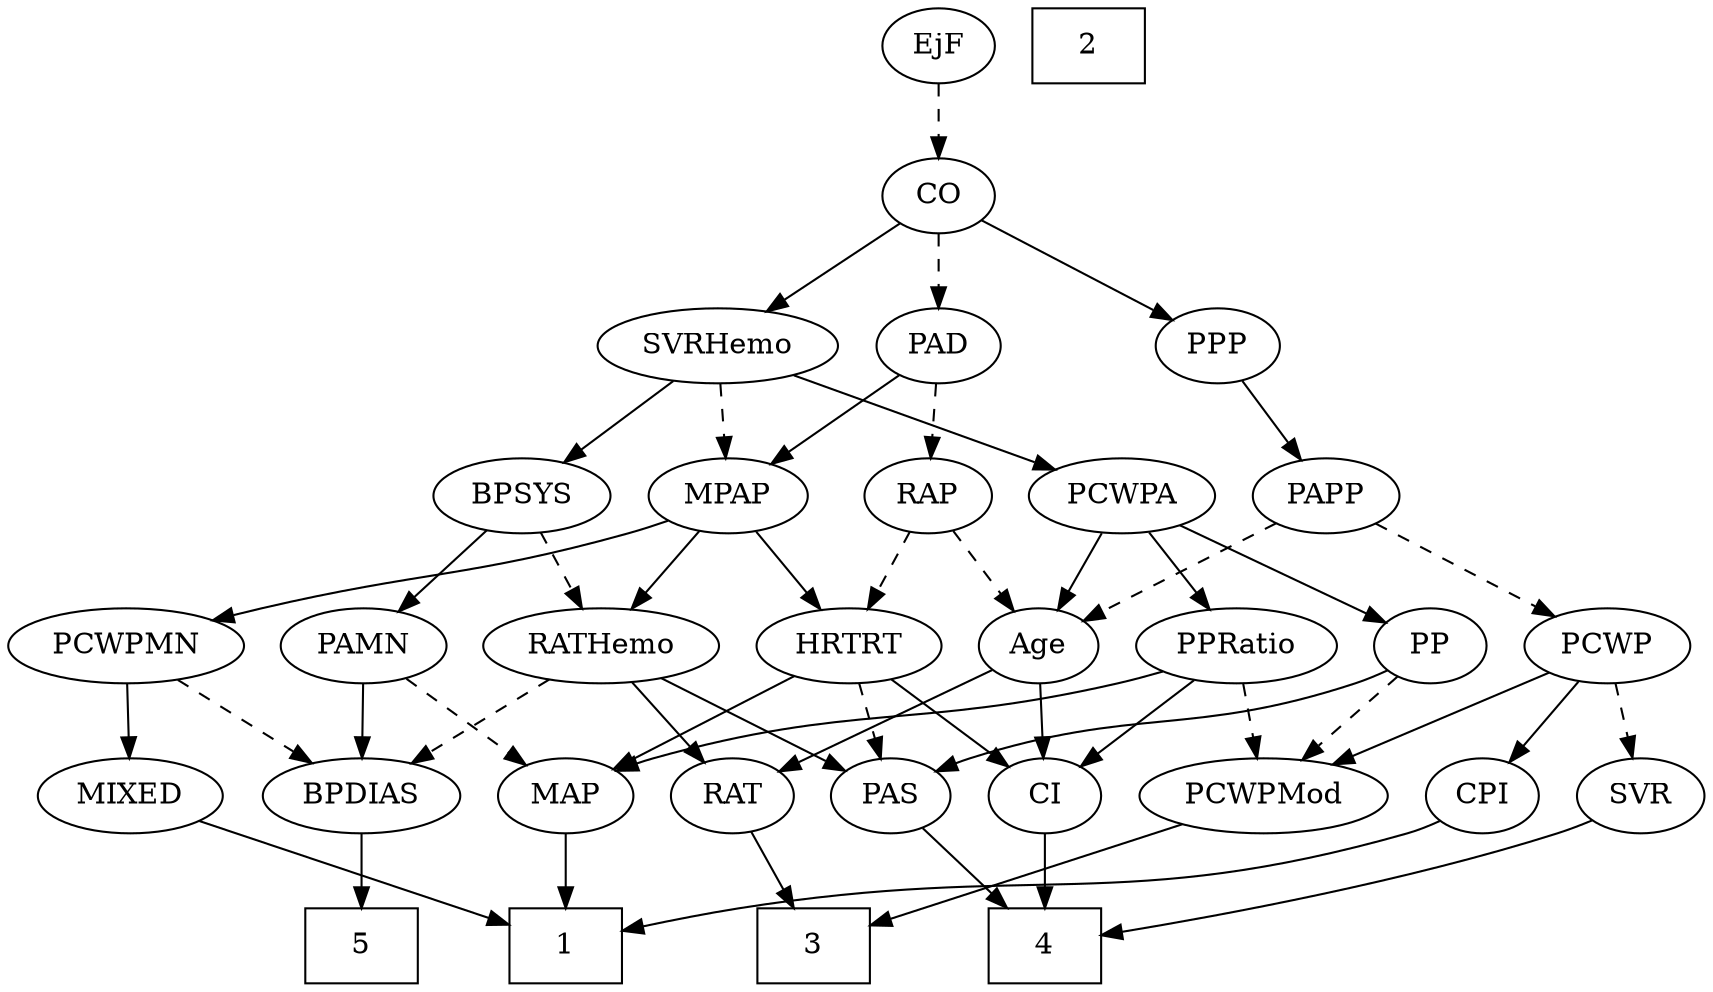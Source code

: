 strict digraph {
	graph [bb="0,0,758.99,468"];
	node [label="\N"];
	1	[height=0.5,
		pos="244.05,18",
		shape=box,
		width=0.75];
	2	[height=0.5,
		pos="477.05,450",
		shape=box,
		width=0.75];
	3	[height=0.5,
		pos="356.05,18",
		shape=box,
		width=0.75];
	4	[height=0.5,
		pos="464.05,18",
		shape=box,
		width=0.75];
	5	[height=0.5,
		pos="153.05,18",
		shape=box,
		width=0.75];
	Age	[height=0.5,
		pos="450.05,162",
		width=0.75];
	RAT	[height=0.5,
		pos="320.05,90",
		width=0.75827];
	Age -> RAT	[pos="e,340.64,102.09 429.73,150.06 408.2,138.47 374,120.05 349.51,106.86",
		style=solid];
	CI	[height=0.5,
		pos="464.05,90",
		width=0.75];
	Age -> CI	[pos="e,460.59,108.28 453.43,144.05 454.98,136.35 456.84,127.03 458.57,118.36",
		style=solid];
	EjF	[height=0.5,
		pos="405.05,450",
		width=0.75];
	CO	[height=0.5,
		pos="405.05,378",
		width=0.75];
	EjF -> CO	[pos="e,405.05,396.1 405.05,431.7 405.05,423.98 405.05,414.71 405.05,406.11",
		style=dashed];
	RAP	[height=0.5,
		pos="401.05,234",
		width=0.77632];
	RAP -> Age	[pos="e,438.97,178.82 412.16,217.12 418.37,208.26 426.22,197.04 433.16,187.12",
		style=dashed];
	HRTRT	[height=0.5,
		pos="365.05,162",
		width=1.1013];
	RAP -> HRTRT	[pos="e,373.6,179.63 392.7,216.76 388.4,208.4 383.05,198.02 378.21,188.61",
		style=dashed];
	MIXED	[height=0.5,
		pos="51.046,90",
		width=1.1193];
	MIXED -> 1	[pos="e,217.03,28.797 81.627,77.908 115.73,65.54 170.87,45.541 207.29,32.331",
		style=solid];
	MPAP	[height=0.5,
		pos="312.05,234",
		width=0.97491];
	RATHemo	[height=0.5,
		pos="258.05,162",
		width=1.3721];
	MPAP -> RATHemo	[pos="e,271,179.8 299.79,217.12 293.15,208.51 284.79,197.67 277.3,187.96",
		style=solid];
	PCWPMN	[height=0.5,
		pos="50.046,162",
		width=1.3902];
	MPAP -> PCWPMN	[pos="e,87.41,174.12 285.27,221.94 279.63,219.81 273.69,217.72 268.05,216 198.73,194.89 179.22,198.04 109.05,180 105.21,179.01 101.24,\
177.95 97.258,176.87",
		style=solid];
	MPAP -> HRTRT	[pos="e,352.82,179.15 324.34,216.76 330.96,208.02 339.26,197.05 346.64,187.31",
		style=solid];
	BPSYS	[height=0.5,
		pos="221.05,234",
		width=1.0471];
	PAMN	[height=0.5,
		pos="154.05,162",
		width=1.011];
	BPSYS -> PAMN	[pos="e,169.19,178.82 205.84,217.12 197.1,207.99 185.97,196.36 176.27,186.22",
		style=solid];
	BPSYS -> RATHemo	[pos="e,249.08,179.96 229.81,216.41 234.13,208.25 239.43,198.22 244.27,189.07",
		style=dashed];
	PAD	[height=0.5,
		pos="405.05,306",
		width=0.79437];
	PAD -> RAP	[pos="e,402.02,252.1 404.06,287.7 403.62,279.98 403.09,270.71 402.59,262.11",
		style=dashed];
	PAD -> MPAP	[pos="e,331.2,249.42 387.11,291.5 373.58,281.31 354.76,267.15 339.36,255.56",
		style=solid];
	CO -> PAD	[pos="e,405.05,324.1 405.05,359.7 405.05,351.98 405.05,342.71 405.05,334.11",
		style=dashed];
	SVRHemo	[height=0.5,
		pos="308.05,306",
		width=1.3902];
	CO -> SVRHemo	[pos="e,329.45,322.45 387.25,364.16 373.37,354.14 353.8,340.02 337.58,328.31",
		style=solid];
	PPP	[height=0.5,
		pos="531.05,306",
		width=0.75];
	CO -> PPP	[pos="e,510.85,318.22 425.29,365.75 446.05,354.22 478.53,336.18 502.02,323.12",
		style=solid];
	PAS	[height=0.5,
		pos="392.05,90",
		width=0.75];
	PAS -> 4	[pos="e,446.44,36.113 406.62,74.834 415.96,65.746 428.34,53.71 439.21,43.141",
		style=solid];
	BPDIAS	[height=0.5,
		pos="153.05,90",
		width=1.1735];
	PAMN -> BPDIAS	[pos="e,153.29,108.1 153.8,143.7 153.69,135.98 153.56,126.71 153.43,118.11",
		style=solid];
	MAP	[height=0.5,
		pos="244.05,90",
		width=0.84854];
	PAMN -> MAP	[pos="e,226.34,104.77 172.69,146.5 185.86,136.25 203.68,122.39 218.22,111.09",
		style=dashed];
	RATHemo -> PAS	[pos="e,371.53,101.71 285.16,146.83 307.61,135.11 339.45,118.47 362.54,106.41",
		style=solid];
	RATHemo -> RAT	[pos="e,306.59,106.19 272.43,144.76 280.55,135.59 290.85,123.96 299.78,113.88",
		style=solid];
	RATHemo -> BPDIAS	[pos="e,175.06,105.68 235.26,145.81 220.2,135.77 200.27,122.48 183.8,111.5",
		style=dashed];
	CPI	[height=0.5,
		pos="658.05,90",
		width=0.75];
	CPI -> 1	[pos="e,271.35,25.812 637.55,77.933 632.59,75.649 627.23,73.489 622.05,72 492.13,34.656 453.28,58.783 320.05,36 307.34,33.828 293.56,30.917 \
281.27,28.118",
		style=solid];
	RAT -> 3	[pos="e,347.24,36.124 328.4,72.765 332.59,64.611 337.77,54.529 342.52,45.307",
		style=solid];
	SVR	[height=0.5,
		pos="731.05,90",
		width=0.77632];
	SVR -> 4	[pos="e,491.1,23.384 709.43,78.177 704.46,75.936 699.13,73.734 694.05,72 627.66,49.366 547.22,33.305 501.21,25.146",
		style=solid];
	PCWPMod	[height=0.5,
		pos="561.05,90",
		width=1.4443];
	PCWPMod -> 3	[pos="e,383.17,28.262 525.34,76.807 488.16,64.114 430.23,44.333 392.71,31.52",
		style=solid];
	PCWPA	[height=0.5,
		pos="489.05,234",
		width=1.1555];
	PCWPA -> Age	[pos="e,459.22,179.47 479.8,216.41 475.14,208.04 469.38,197.71 464.18,188.37",
		style=solid];
	PP	[height=0.5,
		pos="620.05,162",
		width=0.75];
	PCWPA -> PP	[pos="e,599.59,173.93 514.3,219.5 536.13,207.84 567.69,190.98 590.64,178.71",
		style=solid];
	PPRatio	[height=0.5,
		pos="535.05,162",
		width=1.1013];
	PCWPA -> PPRatio	[pos="e,524.22,179.47 499.95,216.41 505.5,207.95 512.38,197.49 518.57,188.08",
		style=solid];
	PCWPMN -> MIXED	[pos="e,50.801,108.1 50.293,143.7 50.403,135.98 50.535,126.71 50.658,118.11",
		style=solid];
	PCWPMN -> BPDIAS	[pos="e,131.45,105.68 72.395,145.81 87.172,135.77 106.72,122.48 122.87,111.5",
		style=dashed];
	SVRHemo -> MPAP	[pos="e,311.07,252.1 309.03,287.7 309.48,279.98 310,270.71 310.5,262.11",
		style=dashed];
	SVRHemo -> BPSYS	[pos="e,239.52,249.86 288.3,289.12 276.18,279.36 260.51,266.75 247.34,256.16",
		style=solid];
	SVRHemo -> PCWPA	[pos="e,458.92,246.65 340.82,292.32 371.29,280.54 416.74,262.97 449.27,250.38",
		style=solid];
	BPDIAS -> 5	[pos="e,153.05,36.104 153.05,71.697 153.05,63.983 153.05,54.712 153.05,46.112",
		style=solid];
	MAP -> 1	[pos="e,244.05,36.104 244.05,71.697 244.05,63.983 244.05,54.712 244.05,46.112",
		style=solid];
	PP -> PAS	[pos="e,412.67,101.66 599.42,150.34 594.47,148.04 589.14,145.77 584.05,144 516.82,120.67 495.27,131.33 428.05,108 426.14,107.34 424.19,\
106.6 422.25,105.83",
		style=solid];
	PP -> PCWPMod	[pos="e,575.06,107.63 607.24,145.81 599.76,136.93 590.13,125.5 581.6,115.39",
		style=dashed];
	PAPP	[height=0.5,
		pos="580.05,234",
		width=0.88464];
	PPP -> PAPP	[pos="e,568.86,250.98 541.92,289.46 548.11,280.62 556.01,269.34 563.01,259.34",
		style=solid];
	PPRatio -> PCWPMod	[pos="e,554.63,108.28 541.34,144.05 544.27,136.18 547.82,126.62 551.09,117.79",
		style=dashed];
	PPRatio -> MAP	[pos="e,267.41,101.97 505.48,149.9 499.12,147.75 492.41,145.66 486.05,144 397.81,120.98 371.45,134 284.05,108 281.64,107.28 279.19,106.47 \
276.73,105.59",
		style=solid];
	PPRatio -> CI	[pos="e,478.79,105.54 519.29,145.46 509.56,135.87 496.92,123.42 486.2,112.84",
		style=solid];
	PCWP	[height=0.5,
		pos="700.05,162",
		width=0.97491];
	PCWP -> CPI	[pos="e,667.64,106.99 690.09,144.41 684.94,135.83 678.56,125.19 672.85,115.67",
		style=solid];
	PCWP -> SVR	[pos="e,723.61,107.79 707.55,144.05 711.13,135.97 715.49,126.12 719.48,117.11",
		style=dashed];
	PCWP -> PCWPMod	[pos="e,589.29,105.22 675.83,148.81 654.45,138.04 622.94,122.17 598.34,109.78",
		style=solid];
	CI -> 4	[pos="e,464.05,36.104 464.05,71.697 464.05,63.983 464.05,54.712 464.05,46.112",
		style=solid];
	PAPP -> Age	[pos="e,470.39,173.96 557.7,220.97 536.04,209.3 503.06,191.55 479.31,178.76",
		style=dashed];
	PAPP -> PCWP	[pos="e,677.56,176.12 601.5,220.49 620.26,209.54 647.73,193.52 668.91,181.16",
		style=dashed];
	HRTRT -> PAS	[pos="e,385.57,107.79 371.58,144.05 374.67,136.06 378.42,126.33 381.86,117.4",
		style=dashed];
	HRTRT -> MAP	[pos="e,265.18,103.22 341.43,147.34 322.14,136.18 294.76,120.34 273.94,108.29",
		style=solid];
	HRTRT -> CI	[pos="e,446.21,103.61 385.56,146.5 400.66,135.82 421.32,121.21 437.65,109.66",
		style=solid];
}
